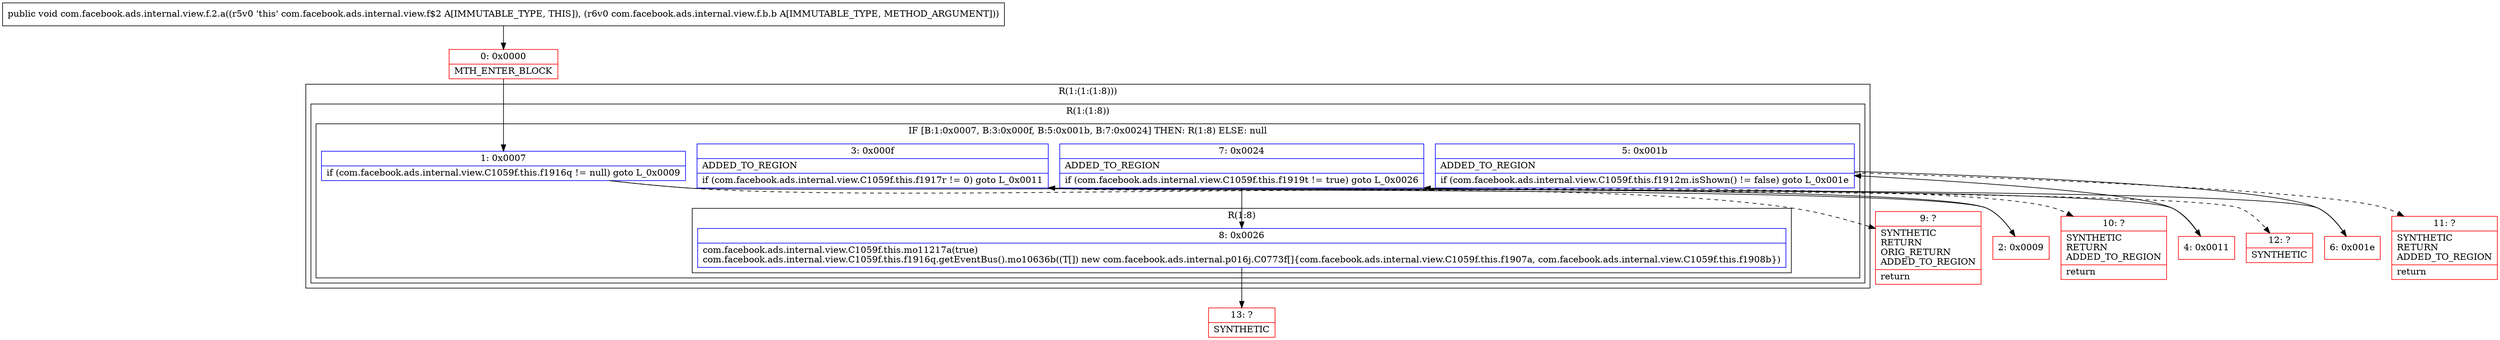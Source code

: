 digraph "CFG forcom.facebook.ads.internal.view.f.2.a(Lcom\/facebook\/ads\/internal\/view\/f\/b\/b;)V" {
subgraph cluster_Region_90800156 {
label = "R(1:(1:(1:8)))";
node [shape=record,color=blue];
subgraph cluster_Region_503052525 {
label = "R(1:(1:8))";
node [shape=record,color=blue];
subgraph cluster_IfRegion_2120537457 {
label = "IF [B:1:0x0007, B:3:0x000f, B:5:0x001b, B:7:0x0024] THEN: R(1:8) ELSE: null";
node [shape=record,color=blue];
Node_1 [shape=record,label="{1\:\ 0x0007|if (com.facebook.ads.internal.view.C1059f.this.f1916q != null) goto L_0x0009\l}"];
Node_3 [shape=record,label="{3\:\ 0x000f|ADDED_TO_REGION\l|if (com.facebook.ads.internal.view.C1059f.this.f1917r != 0) goto L_0x0011\l}"];
Node_5 [shape=record,label="{5\:\ 0x001b|ADDED_TO_REGION\l|if (com.facebook.ads.internal.view.C1059f.this.f1912m.isShown() != false) goto L_0x001e\l}"];
Node_7 [shape=record,label="{7\:\ 0x0024|ADDED_TO_REGION\l|if (com.facebook.ads.internal.view.C1059f.this.f1919t != true) goto L_0x0026\l}"];
subgraph cluster_Region_78533025 {
label = "R(1:8)";
node [shape=record,color=blue];
Node_8 [shape=record,label="{8\:\ 0x0026|com.facebook.ads.internal.view.C1059f.this.mo11217a(true)\lcom.facebook.ads.internal.view.C1059f.this.f1916q.getEventBus().mo10636b((T[]) new com.facebook.ads.internal.p016j.C0773f[]\{com.facebook.ads.internal.view.C1059f.this.f1907a, com.facebook.ads.internal.view.C1059f.this.f1908b\})\l}"];
}
}
}
}
Node_0 [shape=record,color=red,label="{0\:\ 0x0000|MTH_ENTER_BLOCK\l}"];
Node_2 [shape=record,color=red,label="{2\:\ 0x0009}"];
Node_4 [shape=record,color=red,label="{4\:\ 0x0011}"];
Node_6 [shape=record,color=red,label="{6\:\ 0x001e}"];
Node_9 [shape=record,color=red,label="{9\:\ ?|SYNTHETIC\lRETURN\lORIG_RETURN\lADDED_TO_REGION\l|return\l}"];
Node_10 [shape=record,color=red,label="{10\:\ ?|SYNTHETIC\lRETURN\lADDED_TO_REGION\l|return\l}"];
Node_11 [shape=record,color=red,label="{11\:\ ?|SYNTHETIC\lRETURN\lADDED_TO_REGION\l|return\l}"];
Node_12 [shape=record,color=red,label="{12\:\ ?|SYNTHETIC\l}"];
Node_13 [shape=record,color=red,label="{13\:\ ?|SYNTHETIC\l}"];
MethodNode[shape=record,label="{public void com.facebook.ads.internal.view.f.2.a((r5v0 'this' com.facebook.ads.internal.view.f$2 A[IMMUTABLE_TYPE, THIS]), (r6v0 com.facebook.ads.internal.view.f.b.b A[IMMUTABLE_TYPE, METHOD_ARGUMENT])) }"];
MethodNode -> Node_0;
Node_1 -> Node_2;
Node_1 -> Node_9[style=dashed];
Node_3 -> Node_4;
Node_3 -> Node_10[style=dashed];
Node_5 -> Node_6;
Node_5 -> Node_11[style=dashed];
Node_7 -> Node_8;
Node_7 -> Node_12[style=dashed];
Node_8 -> Node_13;
Node_0 -> Node_1;
Node_2 -> Node_3;
Node_4 -> Node_5;
Node_6 -> Node_7;
}

